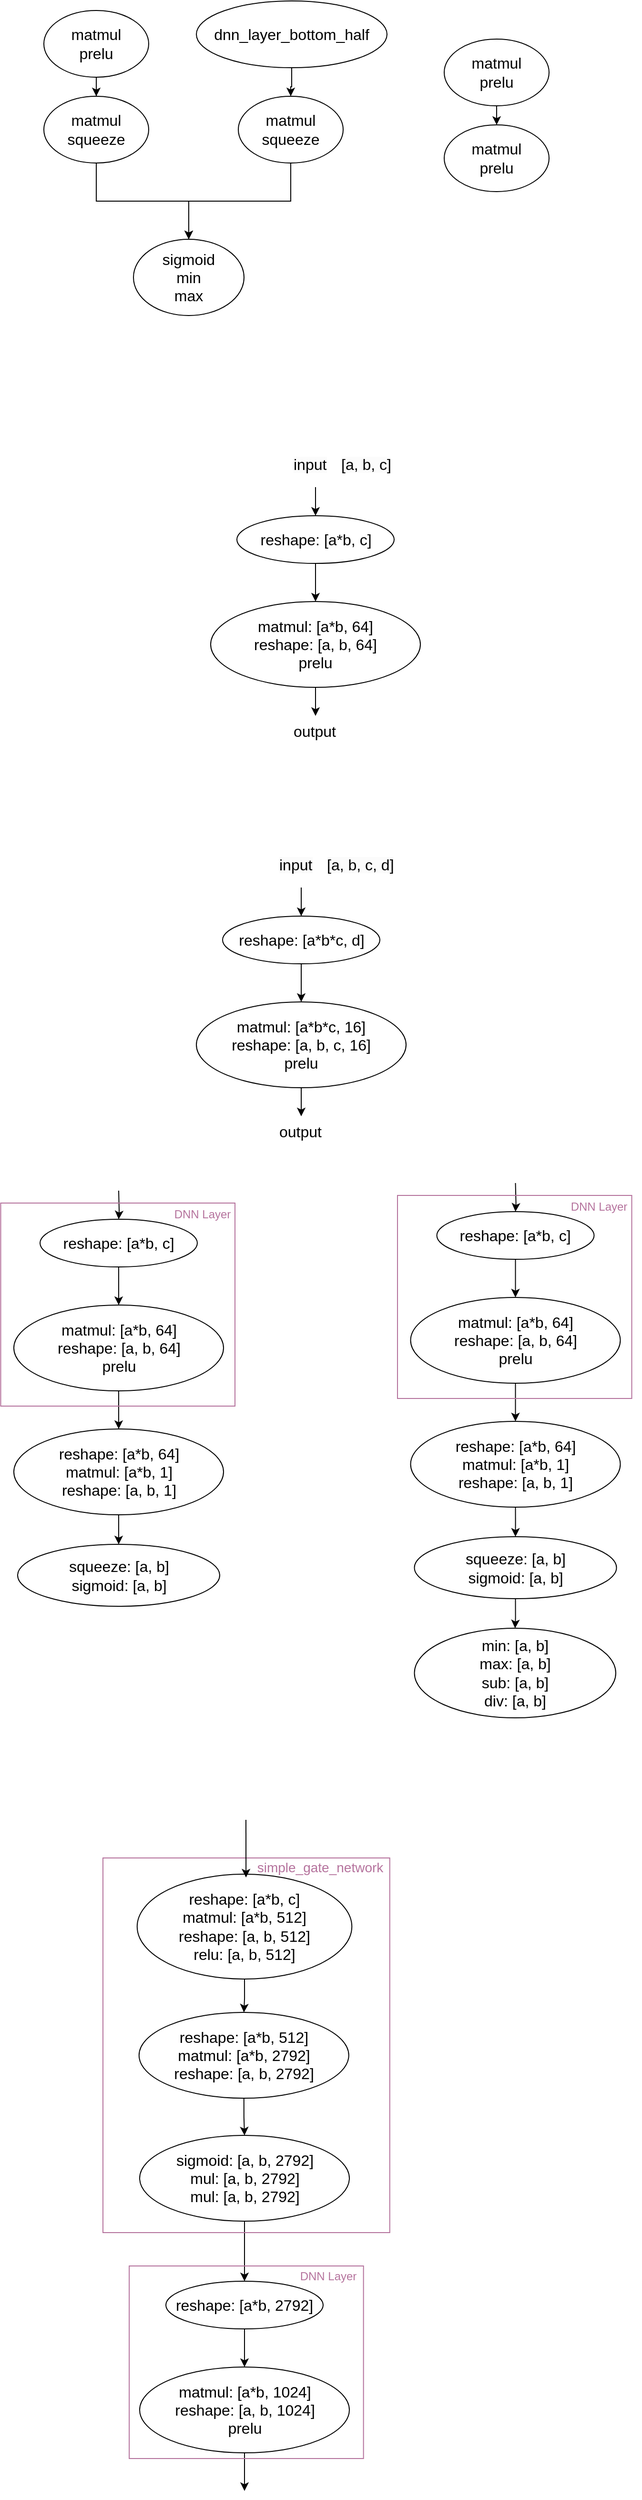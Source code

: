 <mxfile version="24.7.10">
  <diagram name="第 1 页" id="V1dfw5ZvCygMVs_ZKmEv">
    <mxGraphModel dx="1242" dy="786" grid="0" gridSize="10" guides="1" tooltips="1" connect="1" arrows="1" fold="1" page="1" pageScale="1" pageWidth="827" pageHeight="1169" math="0" shadow="0">
      <root>
        <mxCell id="0" />
        <mxCell id="1" parent="0" />
        <mxCell id="wV4hB_RL8rZMmwDnRBt9-4" value="" style="edgeStyle=orthogonalEdgeStyle;rounded=0;orthogonalLoop=1;jettySize=auto;html=1;" parent="1" source="wV4hB_RL8rZMmwDnRBt9-1" target="wV4hB_RL8rZMmwDnRBt9-3" edge="1">
          <mxGeometry relative="1" as="geometry" />
        </mxCell>
        <mxCell id="wV4hB_RL8rZMmwDnRBt9-1" value="&lt;span style=&quot;font-size: 16px;&quot;&gt;dnn_layer_bottom_half&lt;/span&gt;" style="ellipse;whiteSpace=wrap;html=1;" parent="1" vertex="1">
          <mxGeometry x="250" y="30" width="200" height="70" as="geometry" />
        </mxCell>
        <mxCell id="wV4hB_RL8rZMmwDnRBt9-6" value="" style="edgeStyle=orthogonalEdgeStyle;rounded=0;orthogonalLoop=1;jettySize=auto;html=1;" parent="1" source="wV4hB_RL8rZMmwDnRBt9-2" target="wV4hB_RL8rZMmwDnRBt9-5" edge="1">
          <mxGeometry relative="1" as="geometry" />
        </mxCell>
        <mxCell id="wV4hB_RL8rZMmwDnRBt9-2" value="&lt;font style=&quot;font-size: 16px;&quot;&gt;matmul&lt;/font&gt;&lt;div style=&quot;font-size: 16px;&quot;&gt;&lt;font style=&quot;font-size: 16px;&quot;&gt;prelu&lt;/font&gt;&lt;/div&gt;" style="ellipse;whiteSpace=wrap;html=1;" parent="1" vertex="1">
          <mxGeometry x="90" y="40" width="110" height="70" as="geometry" />
        </mxCell>
        <mxCell id="wV4hB_RL8rZMmwDnRBt9-10" style="edgeStyle=orthogonalEdgeStyle;rounded=0;orthogonalLoop=1;jettySize=auto;html=1;exitX=0.5;exitY=1;exitDx=0;exitDy=0;" parent="1" source="wV4hB_RL8rZMmwDnRBt9-3" target="wV4hB_RL8rZMmwDnRBt9-7" edge="1">
          <mxGeometry relative="1" as="geometry">
            <Array as="points">
              <mxPoint x="349" y="240" />
              <mxPoint x="242" y="240" />
            </Array>
          </mxGeometry>
        </mxCell>
        <mxCell id="wV4hB_RL8rZMmwDnRBt9-3" value="&lt;font style=&quot;font-size: 16px;&quot;&gt;matmul&lt;/font&gt;&lt;div style=&quot;font-size: 16px;&quot;&gt;squeeze&lt;/div&gt;" style="ellipse;whiteSpace=wrap;html=1;" parent="1" vertex="1">
          <mxGeometry x="294" y="130" width="110" height="70" as="geometry" />
        </mxCell>
        <mxCell id="wV4hB_RL8rZMmwDnRBt9-9" value="" style="edgeStyle=orthogonalEdgeStyle;rounded=0;orthogonalLoop=1;jettySize=auto;html=1;" parent="1" source="wV4hB_RL8rZMmwDnRBt9-5" target="wV4hB_RL8rZMmwDnRBt9-7" edge="1">
          <mxGeometry relative="1" as="geometry" />
        </mxCell>
        <mxCell id="wV4hB_RL8rZMmwDnRBt9-5" value="&lt;font style=&quot;font-size: 16px;&quot;&gt;matmul&lt;/font&gt;&lt;div style=&quot;font-size: 16px;&quot;&gt;squeeze&lt;br&gt;&lt;/div&gt;" style="ellipse;whiteSpace=wrap;html=1;" parent="1" vertex="1">
          <mxGeometry x="90" y="130" width="110" height="70" as="geometry" />
        </mxCell>
        <mxCell id="wV4hB_RL8rZMmwDnRBt9-7" value="&lt;span style=&quot;font-size: 16px;&quot;&gt;sigmoid&lt;/span&gt;&lt;div&gt;&lt;span style=&quot;font-size: 16px;&quot;&gt;min&lt;/span&gt;&lt;/div&gt;&lt;div&gt;&lt;span style=&quot;font-size: 16px;&quot;&gt;max&lt;/span&gt;&lt;/div&gt;" style="ellipse;whiteSpace=wrap;html=1;" parent="1" vertex="1">
          <mxGeometry x="184" y="280" width="116" height="80" as="geometry" />
        </mxCell>
        <mxCell id="sTIh-kTO3xZ_8swDwnME-1" value="" style="edgeStyle=orthogonalEdgeStyle;rounded=0;orthogonalLoop=1;jettySize=auto;html=1;" parent="1" source="sTIh-kTO3xZ_8swDwnME-2" edge="1">
          <mxGeometry relative="1" as="geometry">
            <mxPoint x="565" y="160" as="targetPoint" />
          </mxGeometry>
        </mxCell>
        <mxCell id="sTIh-kTO3xZ_8swDwnME-2" value="&lt;font style=&quot;font-size: 16px;&quot;&gt;matmul&lt;/font&gt;&lt;div style=&quot;font-size: 16px;&quot;&gt;&lt;font style=&quot;font-size: 16px;&quot;&gt;prelu&lt;/font&gt;&lt;/div&gt;" style="ellipse;whiteSpace=wrap;html=1;" parent="1" vertex="1">
          <mxGeometry x="510" y="70" width="110" height="70" as="geometry" />
        </mxCell>
        <mxCell id="sTIh-kTO3xZ_8swDwnME-3" value="&lt;font style=&quot;font-size: 16px;&quot;&gt;matmul&lt;/font&gt;&lt;div style=&quot;font-size: 16px;&quot;&gt;&lt;font style=&quot;font-size: 16px;&quot;&gt;prelu&lt;/font&gt;&lt;/div&gt;" style="ellipse;whiteSpace=wrap;html=1;" parent="1" vertex="1">
          <mxGeometry x="510" y="160" width="110" height="70" as="geometry" />
        </mxCell>
        <mxCell id="sTIh-kTO3xZ_8swDwnME-17" value="" style="edgeStyle=orthogonalEdgeStyle;rounded=0;orthogonalLoop=1;jettySize=auto;html=1;" parent="1" source="sTIh-kTO3xZ_8swDwnME-4" target="sTIh-kTO3xZ_8swDwnME-15" edge="1">
          <mxGeometry relative="1" as="geometry" />
        </mxCell>
        <mxCell id="sTIh-kTO3xZ_8swDwnME-4" value="&lt;font style=&quot;font-size: 16px;&quot;&gt;matmul:&amp;nbsp;&lt;/font&gt;&lt;span style=&quot;font-size: 16px;&quot;&gt;[a*b, 64]&lt;/span&gt;&lt;div&gt;&lt;span style=&quot;font-size: 16px;&quot;&gt;reshape:&amp;nbsp;&lt;/span&gt;&lt;span style=&quot;font-size: 16px;&quot;&gt;[a, b, 64]&lt;/span&gt;&lt;span style=&quot;font-size: 16px;&quot;&gt;&lt;br&gt;&lt;/span&gt;&lt;div style=&quot;font-size: 16px;&quot;&gt;&lt;font style=&quot;font-size: 16px;&quot;&gt;prelu&lt;/font&gt;&lt;/div&gt;&lt;/div&gt;" style="ellipse;whiteSpace=wrap;html=1;" parent="1" vertex="1">
          <mxGeometry x="265" y="660" width="220" height="90" as="geometry" />
        </mxCell>
        <mxCell id="sTIh-kTO3xZ_8swDwnME-11" value="" style="edgeStyle=orthogonalEdgeStyle;rounded=0;orthogonalLoop=1;jettySize=auto;html=1;" parent="1" source="sTIh-kTO3xZ_8swDwnME-6" target="sTIh-kTO3xZ_8swDwnME-4" edge="1">
          <mxGeometry relative="1" as="geometry" />
        </mxCell>
        <mxCell id="sTIh-kTO3xZ_8swDwnME-6" value="&lt;font style=&quot;font-size: 16px;&quot;&gt;reshape:&amp;nbsp;&lt;/font&gt;&lt;span style=&quot;font-size: 16px; background-color: initial;&quot;&gt;[a*b, c]&lt;/span&gt;" style="ellipse;whiteSpace=wrap;html=1;" parent="1" vertex="1">
          <mxGeometry x="292.5" y="570" width="165" height="50" as="geometry" />
        </mxCell>
        <mxCell id="sTIh-kTO3xZ_8swDwnME-8" value="&lt;span style=&quot;color: rgb(0, 0, 0); font-family: Helvetica; font-size: 16px; font-style: normal; font-variant-ligatures: normal; font-variant-caps: normal; font-weight: 400; letter-spacing: normal; orphans: 2; text-align: center; text-indent: 0px; text-transform: none; widows: 2; word-spacing: 0px; -webkit-text-stroke-width: 0px; white-space: normal; background-color: rgb(251, 251, 251); text-decoration-thickness: initial; text-decoration-style: initial; text-decoration-color: initial; display: inline !important; float: none;&quot;&gt;[a, b, c]&lt;/span&gt;" style="text;whiteSpace=wrap;html=1;" parent="1" vertex="1">
          <mxGeometry x="400" y="500" width="150" height="40" as="geometry" />
        </mxCell>
        <mxCell id="sTIh-kTO3xZ_8swDwnME-10" value="" style="edgeStyle=orthogonalEdgeStyle;rounded=0;orthogonalLoop=1;jettySize=auto;html=1;" parent="1" source="sTIh-kTO3xZ_8swDwnME-9" target="sTIh-kTO3xZ_8swDwnME-6" edge="1">
          <mxGeometry relative="1" as="geometry" />
        </mxCell>
        <mxCell id="sTIh-kTO3xZ_8swDwnME-9" value="&lt;span style=&quot;color: rgb(0, 0, 0); font-family: Helvetica; font-size: 16px; font-style: normal; font-variant-ligatures: normal; font-variant-caps: normal; font-weight: 400; letter-spacing: normal; orphans: 2; text-align: center; text-indent: 0px; text-transform: none; widows: 2; word-spacing: 0px; -webkit-text-stroke-width: 0px; white-space: normal; background-color: rgb(251, 251, 251); text-decoration-thickness: initial; text-decoration-style: initial; text-decoration-color: initial; display: inline !important; float: none;&quot;&gt;input&lt;/span&gt;" style="text;whiteSpace=wrap;html=1;" parent="1" vertex="1">
          <mxGeometry x="350" y="500" width="50" height="40" as="geometry" />
        </mxCell>
        <mxCell id="sTIh-kTO3xZ_8swDwnME-15" value="&lt;div style=&quot;text-align: center;&quot;&gt;&lt;span style=&quot;background-color: initial; font-size: 16px;&quot;&gt;output&lt;/span&gt;&lt;/div&gt;" style="text;whiteSpace=wrap;html=1;" parent="1" vertex="1">
          <mxGeometry x="350" y="780" width="50" height="40" as="geometry" />
        </mxCell>
        <mxCell id="bx44Nag-n4rfRC4HVCFL-1" value="" style="edgeStyle=orthogonalEdgeStyle;rounded=0;orthogonalLoop=1;jettySize=auto;html=1;" edge="1" parent="1" source="bx44Nag-n4rfRC4HVCFL-2" target="bx44Nag-n4rfRC4HVCFL-8">
          <mxGeometry relative="1" as="geometry" />
        </mxCell>
        <mxCell id="bx44Nag-n4rfRC4HVCFL-2" value="&lt;font style=&quot;font-size: 16px;&quot;&gt;matmul:&amp;nbsp;&lt;/font&gt;&lt;span style=&quot;font-size: 16px;&quot;&gt;[a*b*c, 16]&lt;/span&gt;&lt;div&gt;&lt;span style=&quot;font-size: 16px;&quot;&gt;reshape:&amp;nbsp;&lt;/span&gt;&lt;span style=&quot;font-size: 16px;&quot;&gt;[a, b, c, 16]&lt;/span&gt;&lt;span style=&quot;font-size: 16px;&quot;&gt;&lt;br&gt;&lt;/span&gt;&lt;div style=&quot;font-size: 16px;&quot;&gt;&lt;font style=&quot;font-size: 16px;&quot;&gt;prelu&lt;/font&gt;&lt;/div&gt;&lt;/div&gt;" style="ellipse;whiteSpace=wrap;html=1;" vertex="1" parent="1">
          <mxGeometry x="250" y="1080" width="220" height="90" as="geometry" />
        </mxCell>
        <mxCell id="bx44Nag-n4rfRC4HVCFL-3" value="" style="edgeStyle=orthogonalEdgeStyle;rounded=0;orthogonalLoop=1;jettySize=auto;html=1;" edge="1" parent="1" source="bx44Nag-n4rfRC4HVCFL-4" target="bx44Nag-n4rfRC4HVCFL-2">
          <mxGeometry relative="1" as="geometry" />
        </mxCell>
        <mxCell id="bx44Nag-n4rfRC4HVCFL-4" value="&lt;font style=&quot;font-size: 16px;&quot;&gt;reshape:&amp;nbsp;&lt;/font&gt;&lt;span style=&quot;font-size: 16px; background-color: initial;&quot;&gt;[a*b*c, d]&lt;/span&gt;" style="ellipse;whiteSpace=wrap;html=1;" vertex="1" parent="1">
          <mxGeometry x="277.5" y="990" width="165" height="50" as="geometry" />
        </mxCell>
        <mxCell id="bx44Nag-n4rfRC4HVCFL-5" value="&lt;span style=&quot;color: rgb(0, 0, 0); font-family: Helvetica; font-size: 16px; font-style: normal; font-variant-ligatures: normal; font-variant-caps: normal; font-weight: 400; letter-spacing: normal; orphans: 2; text-align: center; text-indent: 0px; text-transform: none; widows: 2; word-spacing: 0px; -webkit-text-stroke-width: 0px; white-space: normal; background-color: rgb(251, 251, 251); text-decoration-thickness: initial; text-decoration-style: initial; text-decoration-color: initial; display: inline !important; float: none;&quot;&gt;[a, b, c, d]&lt;/span&gt;" style="text;whiteSpace=wrap;html=1;" vertex="1" parent="1">
          <mxGeometry x="385" y="920" width="150" height="40" as="geometry" />
        </mxCell>
        <mxCell id="bx44Nag-n4rfRC4HVCFL-6" value="" style="edgeStyle=orthogonalEdgeStyle;rounded=0;orthogonalLoop=1;jettySize=auto;html=1;" edge="1" parent="1" source="bx44Nag-n4rfRC4HVCFL-7" target="bx44Nag-n4rfRC4HVCFL-4">
          <mxGeometry relative="1" as="geometry" />
        </mxCell>
        <mxCell id="bx44Nag-n4rfRC4HVCFL-7" value="&lt;span style=&quot;color: rgb(0, 0, 0); font-family: Helvetica; font-size: 16px; font-style: normal; font-variant-ligatures: normal; font-variant-caps: normal; font-weight: 400; letter-spacing: normal; orphans: 2; text-align: center; text-indent: 0px; text-transform: none; widows: 2; word-spacing: 0px; -webkit-text-stroke-width: 0px; white-space: normal; background-color: rgb(251, 251, 251); text-decoration-thickness: initial; text-decoration-style: initial; text-decoration-color: initial; display: inline !important; float: none;&quot;&gt;input&lt;/span&gt;" style="text;whiteSpace=wrap;html=1;" vertex="1" parent="1">
          <mxGeometry x="335" y="920" width="50" height="40" as="geometry" />
        </mxCell>
        <mxCell id="bx44Nag-n4rfRC4HVCFL-8" value="&lt;div style=&quot;text-align: center;&quot;&gt;&lt;span style=&quot;background-color: initial; font-size: 16px;&quot;&gt;output&lt;/span&gt;&lt;/div&gt;" style="text;whiteSpace=wrap;html=1;" vertex="1" parent="1">
          <mxGeometry x="335" y="1200" width="50" height="40" as="geometry" />
        </mxCell>
        <mxCell id="bx44Nag-n4rfRC4HVCFL-15" value="" style="edgeStyle=orthogonalEdgeStyle;rounded=0;orthogonalLoop=1;jettySize=auto;html=1;" edge="1" parent="1" source="bx44Nag-n4rfRC4HVCFL-9" target="bx44Nag-n4rfRC4HVCFL-14">
          <mxGeometry relative="1" as="geometry" />
        </mxCell>
        <mxCell id="bx44Nag-n4rfRC4HVCFL-9" value="&lt;font style=&quot;font-size: 16px;&quot;&gt;matmul:&amp;nbsp;&lt;/font&gt;&lt;span style=&quot;font-size: 16px;&quot;&gt;[a*b, 64]&lt;/span&gt;&lt;div&gt;&lt;span style=&quot;font-size: 16px;&quot;&gt;reshape:&amp;nbsp;&lt;/span&gt;&lt;span style=&quot;font-size: 16px;&quot;&gt;[a, b, 64]&lt;/span&gt;&lt;span style=&quot;font-size: 16px;&quot;&gt;&lt;br&gt;&lt;/span&gt;&lt;div style=&quot;font-size: 16px;&quot;&gt;&lt;font style=&quot;font-size: 16px;&quot;&gt;prelu&lt;/font&gt;&lt;/div&gt;&lt;/div&gt;" style="ellipse;whiteSpace=wrap;html=1;" vertex="1" parent="1">
          <mxGeometry x="58.5" y="1398" width="220" height="90" as="geometry" />
        </mxCell>
        <mxCell id="bx44Nag-n4rfRC4HVCFL-10" value="" style="edgeStyle=orthogonalEdgeStyle;rounded=0;orthogonalLoop=1;jettySize=auto;html=1;" edge="1" parent="1" source="bx44Nag-n4rfRC4HVCFL-11" target="bx44Nag-n4rfRC4HVCFL-9">
          <mxGeometry relative="1" as="geometry" />
        </mxCell>
        <mxCell id="bx44Nag-n4rfRC4HVCFL-11" value="&lt;font style=&quot;font-size: 16px;&quot;&gt;reshape:&amp;nbsp;&lt;/font&gt;&lt;span style=&quot;font-size: 16px; background-color: initial;&quot;&gt;[a*b, c]&lt;/span&gt;" style="ellipse;whiteSpace=wrap;html=1;" vertex="1" parent="1">
          <mxGeometry x="86" y="1308" width="165" height="50" as="geometry" />
        </mxCell>
        <mxCell id="bx44Nag-n4rfRC4HVCFL-12" value="" style="edgeStyle=orthogonalEdgeStyle;rounded=0;orthogonalLoop=1;jettySize=auto;html=1;" edge="1" parent="1" target="bx44Nag-n4rfRC4HVCFL-11">
          <mxGeometry relative="1" as="geometry">
            <mxPoint x="168.5" y="1278" as="sourcePoint" />
          </mxGeometry>
        </mxCell>
        <mxCell id="bx44Nag-n4rfRC4HVCFL-17" value="" style="edgeStyle=orthogonalEdgeStyle;rounded=0;orthogonalLoop=1;jettySize=auto;html=1;" edge="1" parent="1" source="bx44Nag-n4rfRC4HVCFL-14" target="bx44Nag-n4rfRC4HVCFL-16">
          <mxGeometry relative="1" as="geometry" />
        </mxCell>
        <mxCell id="bx44Nag-n4rfRC4HVCFL-14" value="&lt;font style=&quot;font-size: 16px;&quot;&gt;reshape:&amp;nbsp;&lt;/font&gt;&lt;span style=&quot;font-size: 16px;&quot;&gt;[a*b, 64]&lt;/span&gt;&lt;div&gt;&lt;span style=&quot;font-size: 16px;&quot;&gt;matmul:&amp;nbsp;&lt;/span&gt;&lt;span style=&quot;font-size: 16px;&quot;&gt;[&lt;/span&gt;&lt;span style=&quot;font-size: 16px;&quot;&gt;a*b&lt;/span&gt;&lt;span style=&quot;font-size: 16px;&quot;&gt;, 1]&lt;/span&gt;&lt;/div&gt;&lt;div&gt;&lt;span style=&quot;font-size: 16px;&quot;&gt;reshape:&amp;nbsp;&lt;/span&gt;&lt;span style=&quot;font-size: 16px;&quot;&gt;[a, b, 1]&lt;/span&gt;&lt;/div&gt;" style="ellipse;whiteSpace=wrap;html=1;" vertex="1" parent="1">
          <mxGeometry x="58.5" y="1528" width="220" height="90" as="geometry" />
        </mxCell>
        <mxCell id="bx44Nag-n4rfRC4HVCFL-16" value="&lt;font style=&quot;font-size: 16px;&quot;&gt;squeeze:&amp;nbsp;&lt;/font&gt;&lt;span style=&quot;font-size: 16px;&quot;&gt;[a, b]&lt;/span&gt;&lt;div&gt;&lt;span style=&quot;font-size: 16px;&quot;&gt;sigmoid:&amp;nbsp;&lt;/span&gt;&lt;span style=&quot;font-size: 16px;&quot;&gt;[&lt;/span&gt;&lt;span style=&quot;font-size: 16px;&quot;&gt;a, b&lt;/span&gt;&lt;span style=&quot;font-size: 16px;&quot;&gt;]&lt;/span&gt;&lt;/div&gt;" style="ellipse;whiteSpace=wrap;html=1;" vertex="1" parent="1">
          <mxGeometry x="62.5" y="1649" width="212" height="65" as="geometry" />
        </mxCell>
        <mxCell id="bx44Nag-n4rfRC4HVCFL-19" value="" style="rounded=0;whiteSpace=wrap;html=1;fillColor=none;strokeColor=#B5739D;" vertex="1" parent="1">
          <mxGeometry x="44.75" y="1291" width="245.75" height="213" as="geometry" />
        </mxCell>
        <mxCell id="bx44Nag-n4rfRC4HVCFL-20" value="&lt;font color=&quot;#b5739d&quot;&gt;DNN Layer&lt;/font&gt;" style="text;html=1;align=center;verticalAlign=middle;whiteSpace=wrap;rounded=0;" vertex="1" parent="1">
          <mxGeometry x="213" y="1288" width="87" height="30" as="geometry" />
        </mxCell>
        <mxCell id="bx44Nag-n4rfRC4HVCFL-21" value="" style="edgeStyle=orthogonalEdgeStyle;rounded=0;orthogonalLoop=1;jettySize=auto;html=1;" edge="1" parent="1" source="bx44Nag-n4rfRC4HVCFL-22" target="bx44Nag-n4rfRC4HVCFL-27">
          <mxGeometry relative="1" as="geometry" />
        </mxCell>
        <mxCell id="bx44Nag-n4rfRC4HVCFL-22" value="&lt;font style=&quot;font-size: 16px;&quot;&gt;matmul:&amp;nbsp;&lt;/font&gt;&lt;span style=&quot;font-size: 16px;&quot;&gt;[a*b, 64]&lt;/span&gt;&lt;div&gt;&lt;span style=&quot;font-size: 16px;&quot;&gt;reshape:&amp;nbsp;&lt;/span&gt;&lt;span style=&quot;font-size: 16px;&quot;&gt;[a, b, 64]&lt;/span&gt;&lt;span style=&quot;font-size: 16px;&quot;&gt;&lt;br&gt;&lt;/span&gt;&lt;div style=&quot;font-size: 16px;&quot;&gt;&lt;font style=&quot;font-size: 16px;&quot;&gt;prelu&lt;/font&gt;&lt;/div&gt;&lt;/div&gt;" style="ellipse;whiteSpace=wrap;html=1;" vertex="1" parent="1">
          <mxGeometry x="474.75" y="1390" width="220" height="90" as="geometry" />
        </mxCell>
        <mxCell id="bx44Nag-n4rfRC4HVCFL-23" value="" style="edgeStyle=orthogonalEdgeStyle;rounded=0;orthogonalLoop=1;jettySize=auto;html=1;" edge="1" parent="1" source="bx44Nag-n4rfRC4HVCFL-24" target="bx44Nag-n4rfRC4HVCFL-22">
          <mxGeometry relative="1" as="geometry" />
        </mxCell>
        <mxCell id="bx44Nag-n4rfRC4HVCFL-24" value="&lt;font style=&quot;font-size: 16px;&quot;&gt;reshape:&amp;nbsp;&lt;/font&gt;&lt;span style=&quot;font-size: 16px; background-color: initial;&quot;&gt;[a*b, c]&lt;/span&gt;" style="ellipse;whiteSpace=wrap;html=1;" vertex="1" parent="1">
          <mxGeometry x="502.25" y="1300" width="165" height="50" as="geometry" />
        </mxCell>
        <mxCell id="bx44Nag-n4rfRC4HVCFL-25" value="" style="edgeStyle=orthogonalEdgeStyle;rounded=0;orthogonalLoop=1;jettySize=auto;html=1;" edge="1" parent="1" target="bx44Nag-n4rfRC4HVCFL-24">
          <mxGeometry relative="1" as="geometry">
            <mxPoint x="584.75" y="1270" as="sourcePoint" />
          </mxGeometry>
        </mxCell>
        <mxCell id="bx44Nag-n4rfRC4HVCFL-26" value="" style="edgeStyle=orthogonalEdgeStyle;rounded=0;orthogonalLoop=1;jettySize=auto;html=1;" edge="1" parent="1" source="bx44Nag-n4rfRC4HVCFL-27" target="bx44Nag-n4rfRC4HVCFL-28">
          <mxGeometry relative="1" as="geometry" />
        </mxCell>
        <mxCell id="bx44Nag-n4rfRC4HVCFL-27" value="&lt;font style=&quot;font-size: 16px;&quot;&gt;reshape:&amp;nbsp;&lt;/font&gt;&lt;span style=&quot;font-size: 16px;&quot;&gt;[a*b, 64]&lt;/span&gt;&lt;div&gt;&lt;span style=&quot;font-size: 16px;&quot;&gt;matmul:&amp;nbsp;&lt;/span&gt;&lt;span style=&quot;font-size: 16px;&quot;&gt;[&lt;/span&gt;&lt;span style=&quot;font-size: 16px;&quot;&gt;a*b&lt;/span&gt;&lt;span style=&quot;font-size: 16px;&quot;&gt;, 1]&lt;/span&gt;&lt;/div&gt;&lt;div&gt;&lt;span style=&quot;font-size: 16px;&quot;&gt;reshape:&amp;nbsp;&lt;/span&gt;&lt;span style=&quot;font-size: 16px;&quot;&gt;[a, b, 1]&lt;/span&gt;&lt;/div&gt;" style="ellipse;whiteSpace=wrap;html=1;" vertex="1" parent="1">
          <mxGeometry x="474.75" y="1520" width="220" height="90" as="geometry" />
        </mxCell>
        <mxCell id="bx44Nag-n4rfRC4HVCFL-32" value="" style="edgeStyle=orthogonalEdgeStyle;rounded=0;orthogonalLoop=1;jettySize=auto;html=1;" edge="1" parent="1" source="bx44Nag-n4rfRC4HVCFL-28" target="bx44Nag-n4rfRC4HVCFL-31">
          <mxGeometry relative="1" as="geometry" />
        </mxCell>
        <mxCell id="bx44Nag-n4rfRC4HVCFL-28" value="&lt;font style=&quot;font-size: 16px;&quot;&gt;squeeze:&amp;nbsp;&lt;/font&gt;&lt;span style=&quot;font-size: 16px;&quot;&gt;[a, b]&lt;/span&gt;&lt;div&gt;&lt;span style=&quot;font-size: 16px;&quot;&gt;sigmoid:&amp;nbsp;&lt;/span&gt;&lt;span style=&quot;font-size: 16px;&quot;&gt;[&lt;/span&gt;&lt;span style=&quot;font-size: 16px;&quot;&gt;a, b&lt;/span&gt;&lt;span style=&quot;font-size: 16px;&quot;&gt;]&lt;/span&gt;&lt;/div&gt;" style="ellipse;whiteSpace=wrap;html=1;" vertex="1" parent="1">
          <mxGeometry x="478.75" y="1641" width="212" height="65" as="geometry" />
        </mxCell>
        <mxCell id="bx44Nag-n4rfRC4HVCFL-29" value="" style="rounded=0;whiteSpace=wrap;html=1;fillColor=none;strokeColor=#B5739D;" vertex="1" parent="1">
          <mxGeometry x="461" y="1283" width="245.75" height="213" as="geometry" />
        </mxCell>
        <mxCell id="bx44Nag-n4rfRC4HVCFL-30" value="&lt;font color=&quot;#b5739d&quot;&gt;DNN Layer&lt;/font&gt;" style="text;html=1;align=center;verticalAlign=middle;whiteSpace=wrap;rounded=0;" vertex="1" parent="1">
          <mxGeometry x="629.25" y="1280" width="87" height="30" as="geometry" />
        </mxCell>
        <mxCell id="bx44Nag-n4rfRC4HVCFL-31" value="&lt;span style=&quot;font-size: 16px;&quot;&gt;min:&amp;nbsp;&lt;/span&gt;&lt;span style=&quot;font-size: 16px;&quot;&gt;[a, b]&lt;/span&gt;&lt;div&gt;&lt;span style=&quot;font-size: 16px;&quot;&gt;max:&amp;nbsp;&lt;/span&gt;&lt;span style=&quot;font-size: 16px; background-color: initial;&quot;&gt;[a, b]&lt;/span&gt;&lt;/div&gt;&lt;div&gt;&lt;span style=&quot;font-size: 16px;&quot;&gt;sub:&amp;nbsp;&lt;/span&gt;&lt;span style=&quot;font-size: 16px; background-color: initial;&quot;&gt;[a, b]&lt;/span&gt;&lt;/div&gt;&lt;div&gt;&lt;span style=&quot;font-size: 16px;&quot;&gt;div:&amp;nbsp;&lt;/span&gt;&lt;span style=&quot;font-size: 16px; background-color: initial;&quot;&gt;[a, b]&lt;/span&gt;&lt;/div&gt;" style="ellipse;whiteSpace=wrap;html=1;" vertex="1" parent="1">
          <mxGeometry x="478.75" y="1737" width="211.25" height="94" as="geometry" />
        </mxCell>
        <mxCell id="bx44Nag-n4rfRC4HVCFL-33" value="" style="edgeStyle=orthogonalEdgeStyle;rounded=0;orthogonalLoop=1;jettySize=auto;html=1;" edge="1" parent="1" source="bx44Nag-n4rfRC4HVCFL-34">
          <mxGeometry relative="1" as="geometry">
            <mxPoint x="300.5" y="2642" as="targetPoint" />
          </mxGeometry>
        </mxCell>
        <mxCell id="bx44Nag-n4rfRC4HVCFL-34" value="&lt;font style=&quot;font-size: 16px;&quot;&gt;matmul:&amp;nbsp;&lt;/font&gt;&lt;span style=&quot;font-size: 16px;&quot;&gt;[a*b, 1024]&lt;/span&gt;&lt;div&gt;&lt;span style=&quot;font-size: 16px;&quot;&gt;reshape:&amp;nbsp;&lt;/span&gt;&lt;span style=&quot;font-size: 16px;&quot;&gt;[a, b, 1024]&lt;/span&gt;&lt;span style=&quot;font-size: 16px;&quot;&gt;&lt;br&gt;&lt;/span&gt;&lt;div style=&quot;font-size: 16px;&quot;&gt;&lt;font style=&quot;font-size: 16px;&quot;&gt;prelu&lt;/font&gt;&lt;/div&gt;&lt;/div&gt;" style="ellipse;whiteSpace=wrap;html=1;" vertex="1" parent="1">
          <mxGeometry x="190.5" y="2512" width="220" height="90" as="geometry" />
        </mxCell>
        <mxCell id="bx44Nag-n4rfRC4HVCFL-35" value="" style="edgeStyle=orthogonalEdgeStyle;rounded=0;orthogonalLoop=1;jettySize=auto;html=1;" edge="1" parent="1" source="bx44Nag-n4rfRC4HVCFL-36" target="bx44Nag-n4rfRC4HVCFL-34">
          <mxGeometry relative="1" as="geometry" />
        </mxCell>
        <mxCell id="bx44Nag-n4rfRC4HVCFL-36" value="&lt;font style=&quot;font-size: 16px;&quot;&gt;reshape:&amp;nbsp;&lt;/font&gt;&lt;span style=&quot;font-size: 16px; background-color: initial;&quot;&gt;[a*b, 2792]&lt;/span&gt;" style="ellipse;whiteSpace=wrap;html=1;" vertex="1" parent="1">
          <mxGeometry x="218" y="2422" width="165" height="50" as="geometry" />
        </mxCell>
        <mxCell id="bx44Nag-n4rfRC4HVCFL-37" value="" style="edgeStyle=orthogonalEdgeStyle;rounded=0;orthogonalLoop=1;jettySize=auto;html=1;exitX=0.5;exitY=1;exitDx=0;exitDy=0;" edge="1" parent="1" target="bx44Nag-n4rfRC4HVCFL-36" source="bx44Nag-n4rfRC4HVCFL-46">
          <mxGeometry relative="1" as="geometry">
            <mxPoint x="300.5" y="2392" as="sourcePoint" />
          </mxGeometry>
        </mxCell>
        <mxCell id="bx44Nag-n4rfRC4HVCFL-41" value="" style="rounded=0;whiteSpace=wrap;html=1;fillColor=none;strokeColor=#B5739D;" vertex="1" parent="1">
          <mxGeometry x="179.57" y="2406" width="245.75" height="202" as="geometry" />
        </mxCell>
        <mxCell id="bx44Nag-n4rfRC4HVCFL-42" value="&lt;font color=&quot;#b5739d&quot;&gt;DNN Layer&lt;/font&gt;" style="text;html=1;align=center;verticalAlign=middle;whiteSpace=wrap;rounded=0;" vertex="1" parent="1">
          <mxGeometry x="345" y="2402" width="87" height="30" as="geometry" />
        </mxCell>
        <mxCell id="bx44Nag-n4rfRC4HVCFL-45" value="" style="edgeStyle=orthogonalEdgeStyle;rounded=0;orthogonalLoop=1;jettySize=auto;html=1;" edge="1" parent="1" source="bx44Nag-n4rfRC4HVCFL-43" target="bx44Nag-n4rfRC4HVCFL-44">
          <mxGeometry relative="1" as="geometry" />
        </mxCell>
        <mxCell id="bx44Nag-n4rfRC4HVCFL-43" value="&lt;font style=&quot;font-size: 16px;&quot;&gt;reshape:&amp;nbsp;&lt;/font&gt;&lt;span style=&quot;font-size: 16px;&quot;&gt;[a*b, c]&lt;/span&gt;&lt;div&gt;&lt;span style=&quot;font-size: 16px;&quot;&gt;matmul:&amp;nbsp;&lt;/span&gt;&lt;span style=&quot;font-size: 16px;&quot;&gt;[&lt;/span&gt;&lt;span style=&quot;font-size: 16px;&quot;&gt;a*b&lt;/span&gt;&lt;span style=&quot;font-size: 16px;&quot;&gt;, 512]&lt;/span&gt;&lt;/div&gt;&lt;div&gt;&lt;span style=&quot;font-size: 16px;&quot;&gt;reshape:&amp;nbsp;&lt;/span&gt;&lt;span style=&quot;font-size: 16px;&quot;&gt;[a, b, 512]&lt;/span&gt;&lt;/div&gt;&lt;div&gt;&lt;span style=&quot;font-size: 16px;&quot;&gt;relu:&amp;nbsp;&lt;/span&gt;&lt;span style=&quot;font-size: 16px; background-color: initial;&quot;&gt;[a, b, 512]&lt;/span&gt;&lt;/div&gt;" style="ellipse;whiteSpace=wrap;html=1;" vertex="1" parent="1">
          <mxGeometry x="187.88" y="1995" width="225.25" height="110" as="geometry" />
        </mxCell>
        <mxCell id="bx44Nag-n4rfRC4HVCFL-47" value="" style="edgeStyle=orthogonalEdgeStyle;rounded=0;orthogonalLoop=1;jettySize=auto;html=1;" edge="1" parent="1" source="bx44Nag-n4rfRC4HVCFL-44" target="bx44Nag-n4rfRC4HVCFL-46">
          <mxGeometry relative="1" as="geometry" />
        </mxCell>
        <mxCell id="bx44Nag-n4rfRC4HVCFL-44" value="&lt;font style=&quot;font-size: 16px;&quot;&gt;reshape:&amp;nbsp;&lt;/font&gt;&lt;span style=&quot;font-size: 16px;&quot;&gt;[a*b, 512]&lt;/span&gt;&lt;div&gt;&lt;span style=&quot;font-size: 16px;&quot;&gt;matmul:&amp;nbsp;&lt;/span&gt;&lt;span style=&quot;font-size: 16px;&quot;&gt;[&lt;/span&gt;&lt;span style=&quot;font-size: 16px;&quot;&gt;a*b&lt;/span&gt;&lt;span style=&quot;font-size: 16px;&quot;&gt;, 2792]&lt;/span&gt;&lt;/div&gt;&lt;div&gt;&lt;span style=&quot;font-size: 16px;&quot;&gt;reshape:&amp;nbsp;&lt;/span&gt;&lt;span style=&quot;font-size: 16px;&quot;&gt;[a, b, 2792]&lt;/span&gt;&lt;/div&gt;" style="ellipse;whiteSpace=wrap;html=1;" vertex="1" parent="1">
          <mxGeometry x="189.88" y="2140" width="220" height="90" as="geometry" />
        </mxCell>
        <mxCell id="bx44Nag-n4rfRC4HVCFL-46" value="&lt;font style=&quot;font-size: 16px;&quot;&gt;sigmoid:&amp;nbsp;&lt;/font&gt;&lt;span style=&quot;font-size: 16px;&quot;&gt;[a, b, 2792]&lt;/span&gt;&lt;div&gt;&lt;span style=&quot;font-size: 16px;&quot;&gt;mul:&amp;nbsp;&lt;/span&gt;&lt;span style=&quot;font-size: 16px;&quot;&gt;[&lt;/span&gt;&lt;span style=&quot;font-size: 16px;&quot;&gt;a, b, 2792&lt;/span&gt;&lt;span style=&quot;font-size: 16px;&quot;&gt;]&lt;/span&gt;&lt;/div&gt;&lt;div&gt;&lt;span style=&quot;font-size: 16px;&quot;&gt;mul:&amp;nbsp;&lt;/span&gt;&lt;span style=&quot;font-size: 16px;&quot;&gt;[&lt;/span&gt;&lt;span style=&quot;font-size: 16px;&quot;&gt;a, b, 2792&lt;/span&gt;&lt;span style=&quot;font-size: 16px;&quot;&gt;]&lt;/span&gt;&lt;br&gt;&lt;/div&gt;" style="ellipse;whiteSpace=wrap;html=1;" vertex="1" parent="1">
          <mxGeometry x="190.51" y="2269" width="220" height="90" as="geometry" />
        </mxCell>
        <mxCell id="bx44Nag-n4rfRC4HVCFL-48" value="" style="rounded=0;whiteSpace=wrap;html=1;fillColor=none;strokeColor=#B5739D;" vertex="1" parent="1">
          <mxGeometry x="152" y="1978" width="300.88" height="393" as="geometry" />
        </mxCell>
        <mxCell id="bx44Nag-n4rfRC4HVCFL-49" value="&lt;font style=&quot;font-size: 14px;&quot; color=&quot;#b5739d&quot;&gt;simple_gate_network&lt;/font&gt;" style="text;html=1;align=center;verticalAlign=middle;whiteSpace=wrap;rounded=0;" vertex="1" parent="1">
          <mxGeometry x="292.5" y="1973" width="174" height="30" as="geometry" />
        </mxCell>
        <mxCell id="bx44Nag-n4rfRC4HVCFL-51" value="" style="endArrow=classic;html=1;rounded=0;entryX=0.055;entryY=0.85;entryDx=0;entryDy=0;entryPerimeter=0;" edge="1" parent="1" target="bx44Nag-n4rfRC4HVCFL-49">
          <mxGeometry width="50" height="50" relative="1" as="geometry">
            <mxPoint x="302" y="1938" as="sourcePoint" />
            <mxPoint x="436" y="2281" as="targetPoint" />
          </mxGeometry>
        </mxCell>
      </root>
    </mxGraphModel>
  </diagram>
</mxfile>
